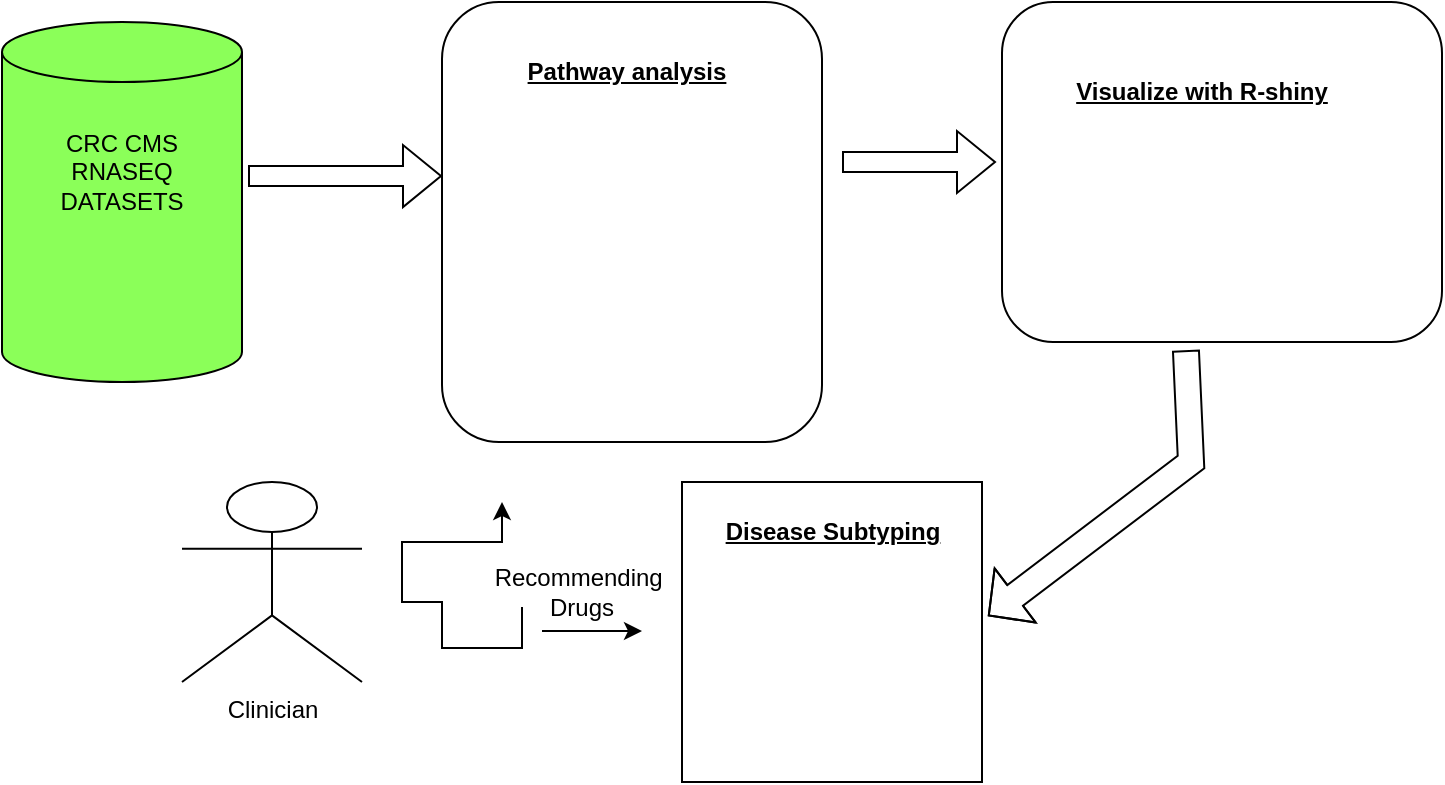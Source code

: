 <mxfile version="17.1.0" type="github">
  <diagram id="-uRTVZ6xyd__EYCAiGyI" name="Page-1">
    <mxGraphModel dx="868" dy="450" grid="1" gridSize="10" guides="1" tooltips="1" connect="1" arrows="1" fold="1" page="1" pageScale="1" pageWidth="850" pageHeight="1100" math="0" shadow="0">
      <root>
        <mxCell id="0" />
        <mxCell id="1" parent="0" />
        <mxCell id="xfakINtN89_Vgtfd74Ad-1" value="" style="shape=cylinder3;whiteSpace=wrap;html=1;boundedLbl=1;backgroundOutline=1;size=15;fillColor=#8BFF59;" parent="1" vertex="1">
          <mxGeometry x="60" y="30" width="120" height="180" as="geometry" />
        </mxCell>
        <mxCell id="xfakINtN89_Vgtfd74Ad-2" value="CRC CMS RNASEQ DATASETS" style="text;html=1;strokeColor=none;fillColor=none;align=center;verticalAlign=middle;whiteSpace=wrap;rounded=0;" parent="1" vertex="1">
          <mxGeometry x="90" y="90" width="60" height="30" as="geometry" />
        </mxCell>
        <mxCell id="xfakINtN89_Vgtfd74Ad-3" value="" style="shape=flexArrow;endArrow=classic;html=1;rounded=0;exitX=1.025;exitY=0.428;exitDx=0;exitDy=0;exitPerimeter=0;fontColor=#80FF00;labelBackgroundColor=#33FF33;" parent="1" source="xfakINtN89_Vgtfd74Ad-1" edge="1">
          <mxGeometry width="50" height="50" relative="1" as="geometry">
            <mxPoint x="220" y="160" as="sourcePoint" />
            <mxPoint x="280" y="107" as="targetPoint" />
          </mxGeometry>
        </mxCell>
        <mxCell id="xfakINtN89_Vgtfd74Ad-4" value="" style="rounded=1;whiteSpace=wrap;html=1;fontColor=#000000;" parent="1" vertex="1">
          <mxGeometry x="280" y="20" width="190" height="220" as="geometry" />
        </mxCell>
        <mxCell id="xfakINtN89_Vgtfd74Ad-5" value="Pathway analysis" style="text;html=1;strokeColor=none;fillColor=none;align=center;verticalAlign=middle;whiteSpace=wrap;rounded=0;fontStyle=5" parent="1" vertex="1">
          <mxGeometry x="315" y="40" width="115" height="30" as="geometry" />
        </mxCell>
        <mxCell id="xfakINtN89_Vgtfd74Ad-6" value="" style="shape=flexArrow;endArrow=classic;html=1;rounded=0;" parent="1" edge="1">
          <mxGeometry width="50" height="50" relative="1" as="geometry">
            <mxPoint x="480" y="100" as="sourcePoint" />
            <mxPoint x="557" y="100" as="targetPoint" />
          </mxGeometry>
        </mxCell>
        <mxCell id="xfakINtN89_Vgtfd74Ad-7" value="" style="rounded=1;whiteSpace=wrap;html=1;" parent="1" vertex="1">
          <mxGeometry x="560" y="20" width="220" height="170" as="geometry" />
        </mxCell>
        <mxCell id="xfakINtN89_Vgtfd74Ad-8" value="Visualize with R-shiny" style="text;html=1;strokeColor=none;fillColor=none;align=center;verticalAlign=middle;whiteSpace=wrap;rounded=0;fontStyle=5" parent="1" vertex="1">
          <mxGeometry x="590" y="50" width="140" height="30" as="geometry" />
        </mxCell>
        <mxCell id="xfakINtN89_Vgtfd74Ad-11" value="" style="shape=flexArrow;endArrow=classic;html=1;rounded=0;width=13;endSize=5.19;entryX=1.02;entryY=0.447;entryDx=0;entryDy=0;entryPerimeter=0;exitX=0.418;exitY=1.024;exitDx=0;exitDy=0;exitPerimeter=0;" parent="1" target="xfakINtN89_Vgtfd74Ad-12" edge="1" source="xfakINtN89_Vgtfd74Ad-7">
          <mxGeometry width="50" height="50" relative="1" as="geometry">
            <mxPoint x="654.5" y="200" as="sourcePoint" />
            <mxPoint x="654.5" y="300" as="targetPoint" />
            <Array as="points">
              <mxPoint x="654.5" y="250" />
            </Array>
          </mxGeometry>
        </mxCell>
        <mxCell id="xfakINtN89_Vgtfd74Ad-12" value="" style="whiteSpace=wrap;html=1;aspect=fixed;" parent="1" vertex="1">
          <mxGeometry x="400" y="260" width="150" height="150" as="geometry" />
        </mxCell>
        <mxCell id="xfakINtN89_Vgtfd74Ad-13" value="Disease Subtyping" style="text;html=1;strokeColor=none;fillColor=none;align=center;verticalAlign=middle;whiteSpace=wrap;rounded=0;fontStyle=5" parent="1" vertex="1">
          <mxGeometry x="417.5" y="270" width="115" height="30" as="geometry" />
        </mxCell>
        <mxCell id="IsUo8-37KHM_wyEVmpBv-1" value="Clinician" style="shape=umlActor;verticalLabelPosition=bottom;verticalAlign=top;html=1;outlineConnect=0;" vertex="1" parent="1">
          <mxGeometry x="150" y="260" width="90" height="100" as="geometry" />
        </mxCell>
        <mxCell id="IsUo8-37KHM_wyEVmpBv-2" value="" style="endArrow=classic;html=1;rounded=0;" edge="1" parent="1">
          <mxGeometry width="50" height="50" relative="1" as="geometry">
            <mxPoint x="330" y="334.5" as="sourcePoint" />
            <mxPoint x="380" y="334.5" as="targetPoint" />
          </mxGeometry>
        </mxCell>
        <mxCell id="oL41kyzp0vRWmvtMpPyE-1" style="edgeStyle=orthogonalEdgeStyle;rounded=0;orthogonalLoop=1;jettySize=auto;html=1;exitX=0;exitY=0.75;exitDx=0;exitDy=0;labelBackgroundColor=#33FF33;fontColor=#80FF00;" edge="1" parent="1" source="IsUo8-37KHM_wyEVmpBv-3">
          <mxGeometry relative="1" as="geometry">
            <mxPoint x="310" y="270" as="targetPoint" />
            <Array as="points">
              <mxPoint x="280" y="343" />
              <mxPoint x="280" y="320" />
              <mxPoint x="260" y="320" />
              <mxPoint x="260" y="290" />
              <mxPoint x="310" y="290" />
            </Array>
          </mxGeometry>
        </mxCell>
        <mxCell id="IsUo8-37KHM_wyEVmpBv-3" value="Recommending&amp;nbsp;&lt;br&gt;Drugs" style="text;html=1;strokeColor=none;fillColor=none;align=center;verticalAlign=middle;whiteSpace=wrap;rounded=0;" vertex="1" parent="1">
          <mxGeometry x="320" y="300" width="60" height="30" as="geometry" />
        </mxCell>
      </root>
    </mxGraphModel>
  </diagram>
</mxfile>
